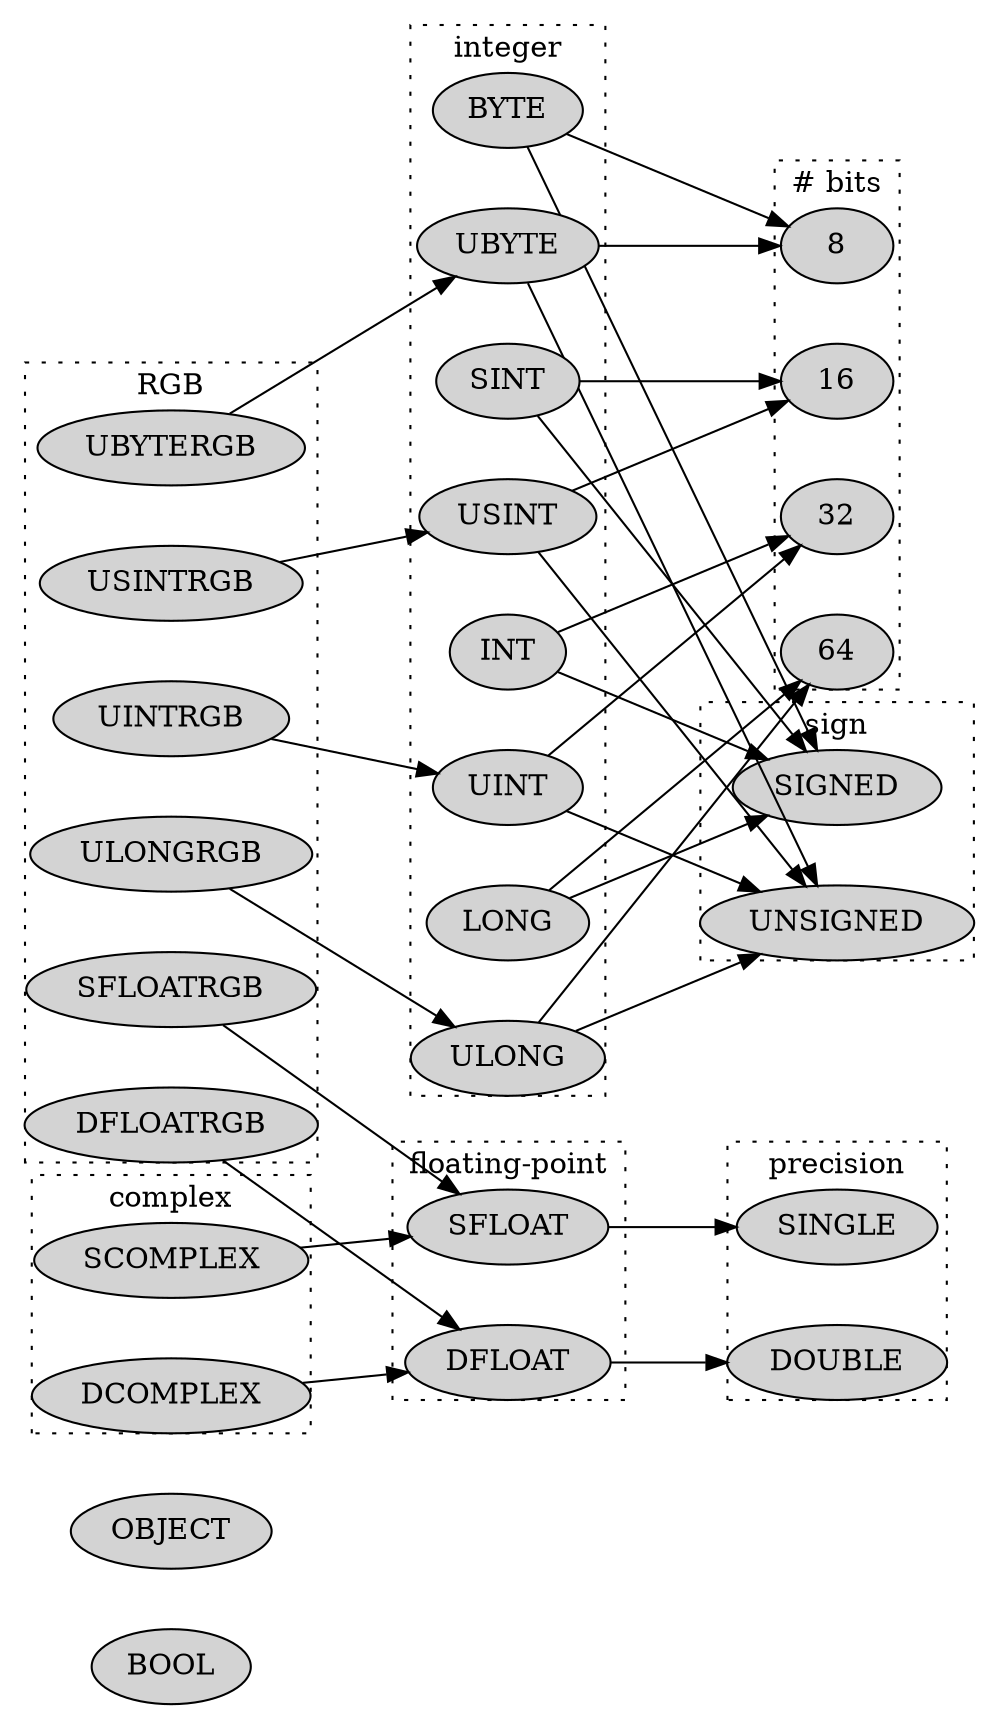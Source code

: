 digraph int {
  margin = 0;
  nodesep = 0.4;
  rankdir = LR;
  node [style = filled];
  splines = false;
  BOOL;
  OBJECT;
  BYTE -> 8;
  BYTE -> SIGNED;
  UBYTE -> 8;
  UBYTE -> UNSIGNED;
  SINT -> 16;
  SINT -> SIGNED;
  USINT -> 16;
  USINT -> UNSIGNED;
  INT -> 32;
  INT -> SIGNED;
  UINT -> 32;
  UINT -> UNSIGNED;
  LONG -> 64;
  LONG -> SIGNED;
  ULONG -> 64;
  ULONG -> UNSIGNED;
  SFLOAT -> SINGLE;
  DFLOAT -> DOUBLE;
  SCOMPLEX -> SFLOAT;
  DCOMPLEX -> DFLOAT;
  UBYTERGB -> UBYTE;
  USINTRGB -> USINT;
  UINTRGB -> UINT;
  ULONGRGB -> ULONG;
  SFLOATRGB -> SFLOAT;
  DFLOATRGB -> DFLOAT;
  subgraph clustersign {
    SIGNED; UNSIGNED;
    label="sign";
    graph[style=dotted];
  }
  subgraph clusterbits {
    8; 16; 32; 64;
    label="# bits";
    graph[style=dotted];
  }
  subgraph clusterprec {
    SINGLE; DOUBLE;
    label="precision";
    graph[style=dotted];
  }
  subgraph clusterint {
    BYTE; UBYTE; SINT; USINT; INT; UINT; LONG; ULONG;
    label="integer";
    graph[style=dotted];
  }
  subgraph clusterfloat {
    SFLOAT; DFLOAT;
    label="floating-point";
    graph[style=dotted];
  }
  subgraph clustercomplex {
    SCOMPLEX; DCOMPLEX;
    label="complex";
    graph[style=dotted];
  }
  subgraph clusterrgb {
    UBYTERGB; USINTRGB; UINTRGB; ULONGRGB; SFLOATRGB; DFLOATRGB;
    label="RGB";
    graph[style=dotted];
  }
}

